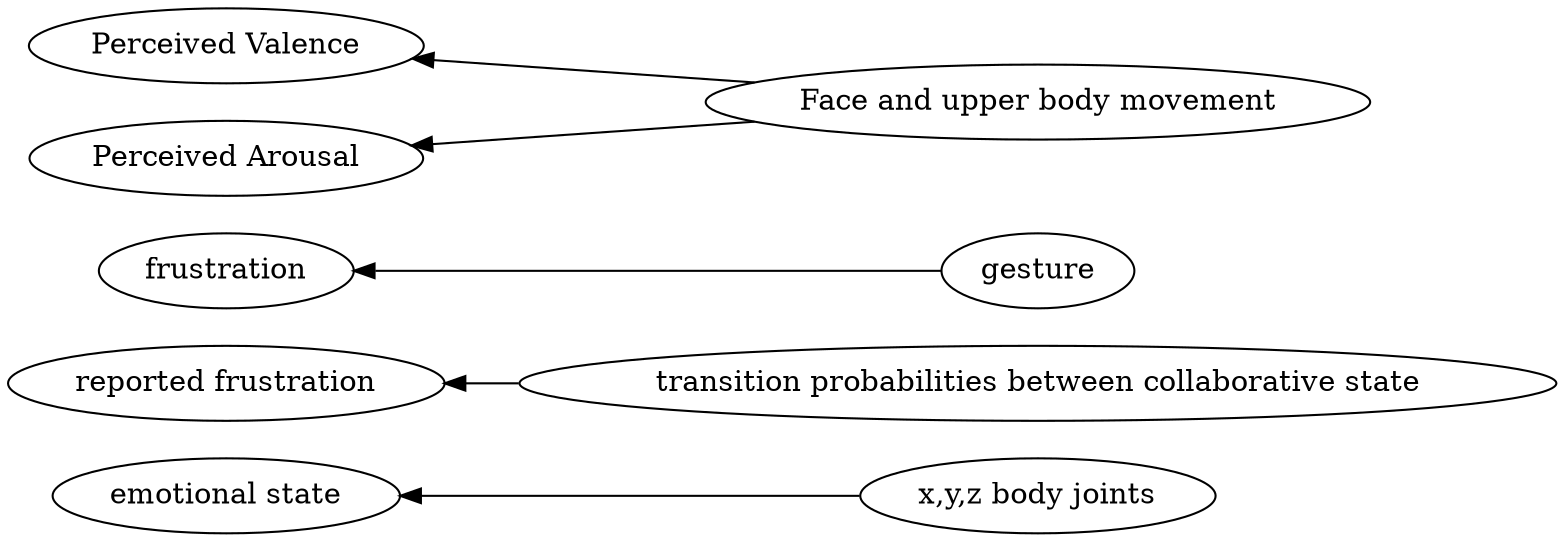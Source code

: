 digraph Test {
	rankdir=RL
	size="15,15"
	overlap=false
	splines=true
	{rank=same; "x,y,z body joints" "transition probabilities between collaborative state" "gesture" "Face and upper body movement";}
	{rank=same; "frustration" "emotional state" "Perceived Valence" "reported frustration" "Perceived Arousal";}
	gesture [href="https://scholar.google.com/scholar?hl=en&q=An%20Interactive%20Table%20for%20Supporting%20Participation%20Balance%20in%20Face-to-Face%20Collaborative%20Learning"]
	gesture -> frustration
	"Face and upper body movement" [href="https://scholar.google.com/scholar?hl=en&q=An%20Interactive%20Table%20for%20Supporting%20Participation%20Balance%20in%20Face-to-Face%20Collaborative%20Learning"]
	"Face and upper body movement" -> "Perceived Valence"
	"Face and upper body movement" [href="https://scholar.google.com/scholar?hl=en&q=An%20Interactive%20Table%20for%20Supporting%20Participation%20Balance%20in%20Face-to-Face%20Collaborative%20Learning"]
	"Face and upper body movement" -> "Perceived Arousal"
	"transition probabilities between collaborative state" [href="https://scholar.google.com/scholar?hl=en&q=An%20Interactive%20Table%20for%20Supporting%20Participation%20Balance%20in%20Face-to-Face%20Collaborative%20Learning"]
	"transition probabilities between collaborative state" -> "reported frustration"
	"x,y,z body joints" [href="https://scholar.google.com/scholar?hl=en&q=An%20Interactive%20Table%20for%20Supporting%20Participation%20Balance%20in%20Face-to-Face%20Collaborative%20Learning"]
	"x,y,z body joints" -> "emotional state"
}
